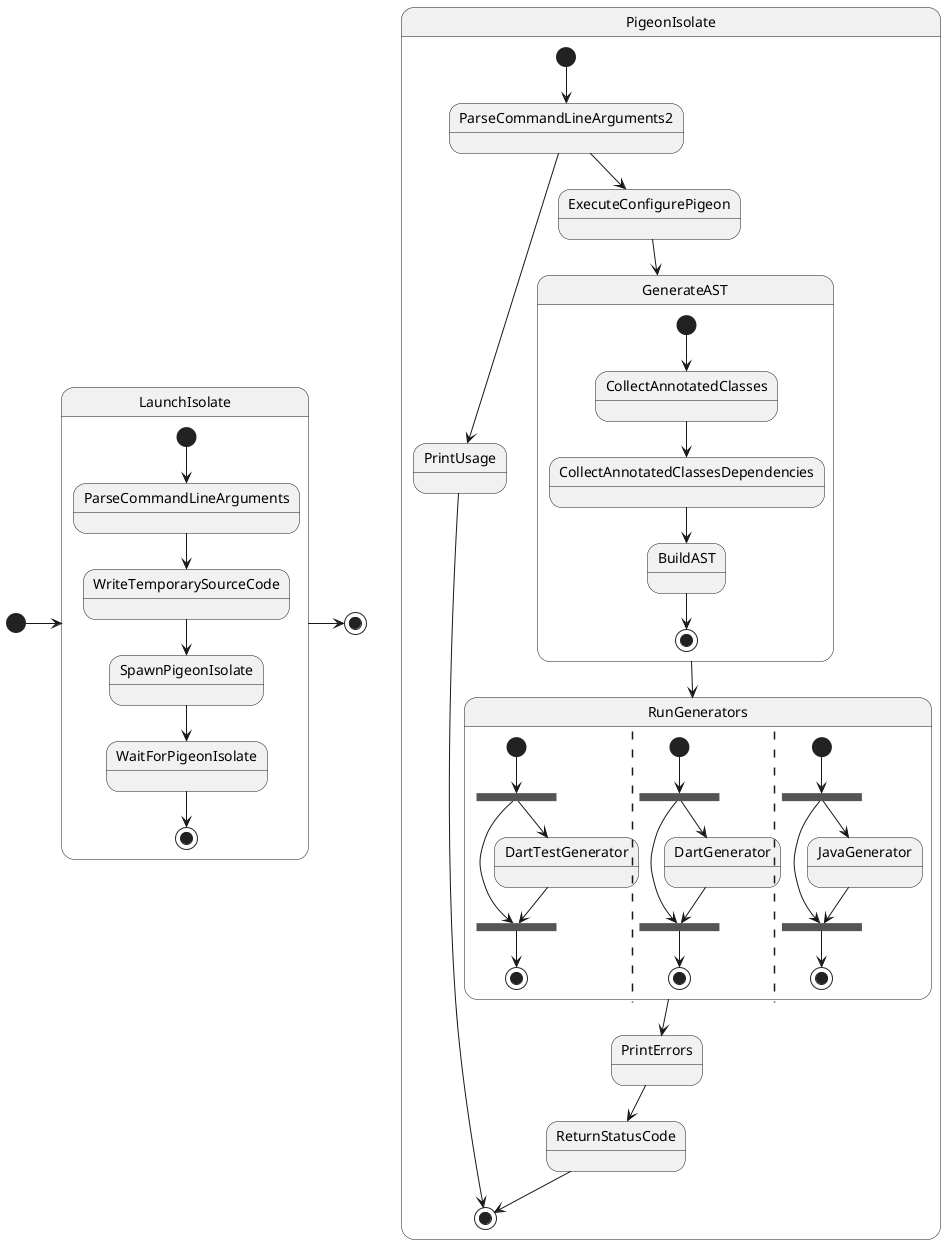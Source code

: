 @startuml

[*] -> LaunchIsolate

state LaunchIsolate {
  [*] --> ParseCommandLineArguments
  ParseCommandLineArguments --> WriteTemporarySourceCode
  WriteTemporarySourceCode --> SpawnPigeonIsolate
  SpawnPigeonIsolate --> WaitForPigeonIsolate
  WaitForPigeonIsolate --> [*]
}

LaunchIsolate -> [*]

state PigeonIsolate {
  [*] --> ParseCommandLineArguments2
  ParseCommandLineArguments2 --> PrintUsage
  PrintUsage --> [*]
  ParseCommandLineArguments2 --> ExecuteConfigurePigeon
  ExecuteConfigurePigeon --> GenerateAST
  GenerateAST --> RunGenerators
  RunGenerators --> PrintErrors
  PrintErrors --> ReturnStatusCode
  ReturnStatusCode --> [*]

  state GenerateAST {
    [*] --> CollectAnnotatedClasses
    CollectAnnotatedClasses --> CollectAnnotatedClassesDependencies
    CollectAnnotatedClassesDependencies --> BuildAST
    BuildAST --> [*]
  }

  state RunGenerators {
    state DartTestGeneratorFork <<fork>>
    state DartTestGeneratorJoin <<join>>
    [*] --> DartTestGeneratorFork
    DartTestGeneratorFork --> DartTestGeneratorJoin
    DartTestGeneratorFork --> DartTestGenerator
    DartTestGenerator --> DartTestGeneratorJoin
    DartTestGeneratorJoin --> [*]
    ||
    state DartGeneratorFork <<fork>>
    state DartGeneratorJoin <<join>>
    [*] --> DartGeneratorFork
    DartGeneratorFork --> DartGeneratorJoin
    DartGeneratorFork --> DartGenerator
    DartGenerator --> DartGeneratorJoin
    DartGeneratorJoin --> [*]
    ||
    state JavaGeneratorFork <<fork>>
    state JavaGeneratorJoin <<join>>
    [*] --> JavaGeneratorFork
    JavaGeneratorFork --> JavaGeneratorJoin
    JavaGeneratorFork --> JavaGenerator
    JavaGenerator --> JavaGeneratorJoin
    JavaGeneratorJoin --> [*]
  }
}

@enduml